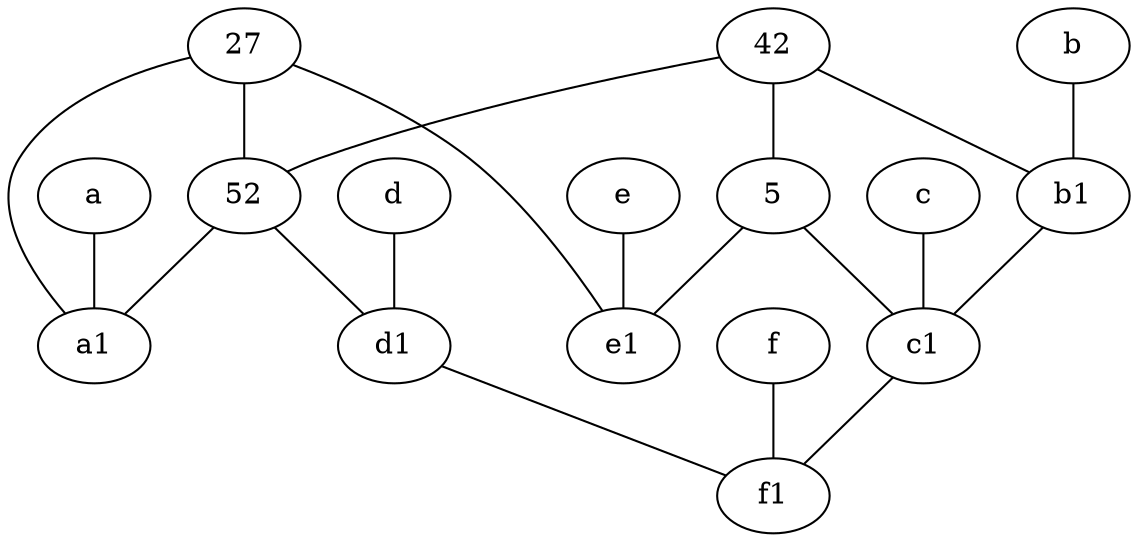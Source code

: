 graph {
	node [labelfontsize=50]
	52 [labelfontsize=50]
	42 [labelfontsize=50]
	c [labelfontsize=50 pos="4.5,2!"]
	a1 [labelfontsize=50 pos="8,3!"]
	27 [labelfontsize=50]
	d [labelfontsize=50 pos="2,5!"]
	d1 [labelfontsize=50 pos="3,5!"]
	e1 [labelfontsize=50 pos="7,7!"]
	5 [labelfontsize=50]
	b1 [labelfontsize=50 pos="9,4!"]
	f1 [labelfontsize=50 pos="3,8!"]
	e [labelfontsize=50 pos="7,9!"]
	f [labelfontsize=50 pos="3,9!"]
	c1 [labelfontsize=50 pos="4.5,3!"]
	a [labelfontsize=50 pos="8,2!"]
	b [labelfontsize=50 pos="10,4!"]
	c1 -- f1
	52 -- d1
	c -- c1
	5 -- e1
	27 -- 52
	f -- f1
	d -- d1
	27 -- a1
	42 -- 5
	5 -- c1
	42 -- 52
	52 -- a1
	27 -- e1
	e -- e1
	d1 -- f1
	b1 -- c1
	b -- b1
	a -- a1
	42 -- b1
}
